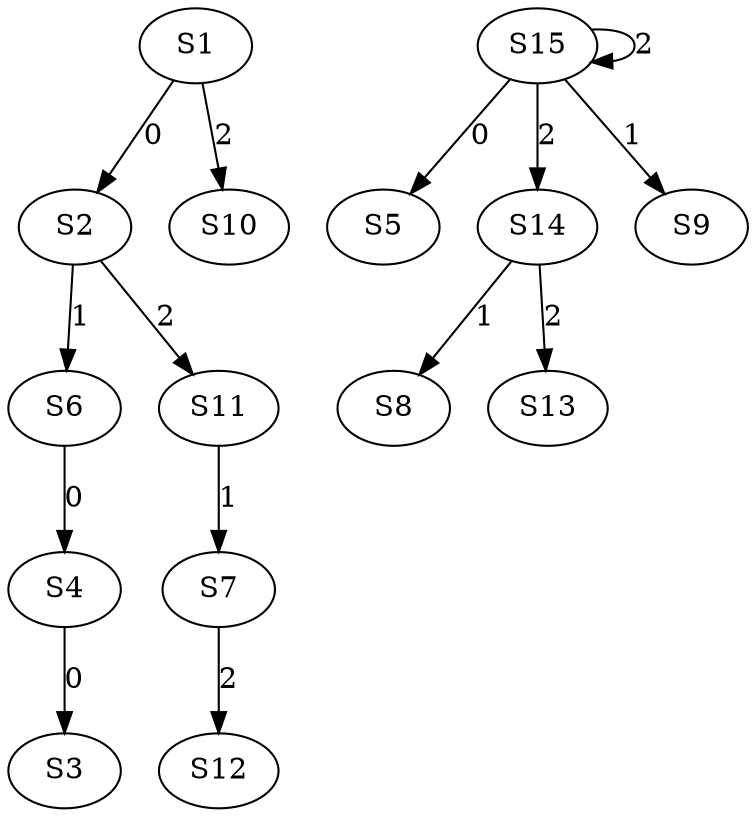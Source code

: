 strict digraph {
	S1 -> S2 [ label = 0 ];
	S4 -> S3 [ label = 0 ];
	S6 -> S4 [ label = 0 ];
	S15 -> S5 [ label = 0 ];
	S2 -> S6 [ label = 1 ];
	S11 -> S7 [ label = 1 ];
	S14 -> S8 [ label = 1 ];
	S15 -> S9 [ label = 1 ];
	S1 -> S10 [ label = 2 ];
	S2 -> S11 [ label = 2 ];
	S7 -> S12 [ label = 2 ];
	S14 -> S13 [ label = 2 ];
	S15 -> S14 [ label = 2 ];
	S15 -> S15 [ label = 2 ];
}